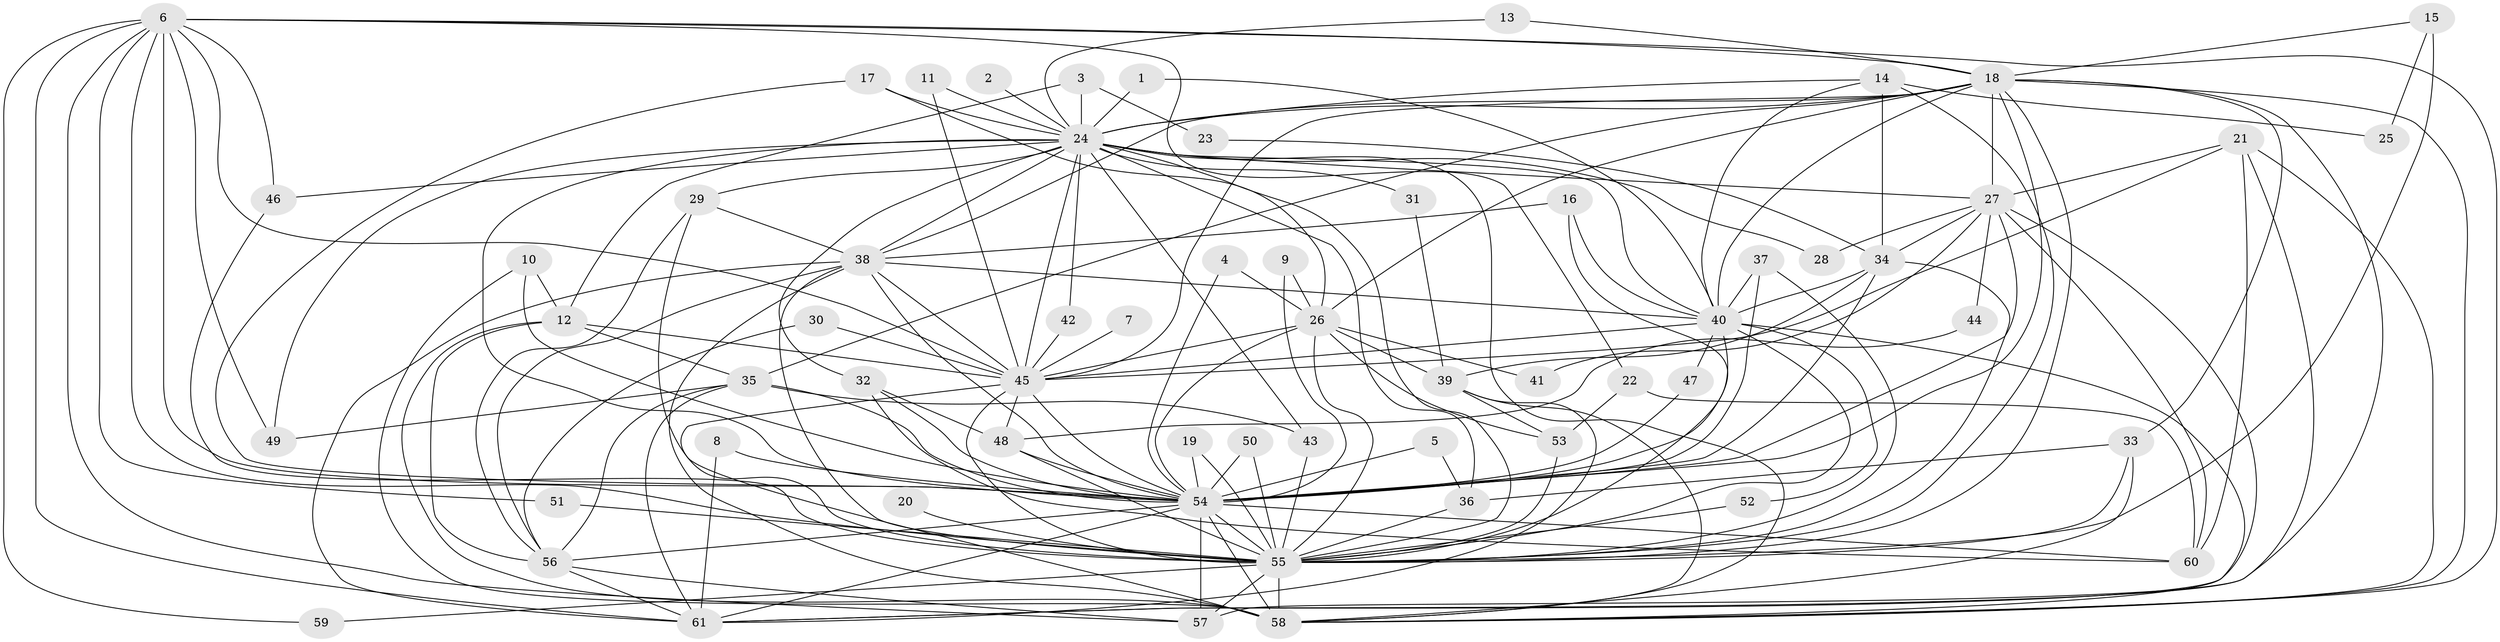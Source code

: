 // original degree distribution, {16: 0.024193548387096774, 19: 0.016129032258064516, 13: 0.008064516129032258, 32: 0.008064516129032258, 20: 0.008064516129032258, 27: 0.008064516129032258, 29: 0.008064516129032258, 3: 0.21774193548387097, 9: 0.016129032258064516, 2: 0.5241935483870968, 5: 0.056451612903225805, 8: 0.008064516129032258, 10: 0.008064516129032258, 6: 0.024193548387096774, 4: 0.056451612903225805, 11: 0.008064516129032258}
// Generated by graph-tools (version 1.1) at 2025/49/03/09/25 03:49:40]
// undirected, 61 vertices, 172 edges
graph export_dot {
graph [start="1"]
  node [color=gray90,style=filled];
  1;
  2;
  3;
  4;
  5;
  6;
  7;
  8;
  9;
  10;
  11;
  12;
  13;
  14;
  15;
  16;
  17;
  18;
  19;
  20;
  21;
  22;
  23;
  24;
  25;
  26;
  27;
  28;
  29;
  30;
  31;
  32;
  33;
  34;
  35;
  36;
  37;
  38;
  39;
  40;
  41;
  42;
  43;
  44;
  45;
  46;
  47;
  48;
  49;
  50;
  51;
  52;
  53;
  54;
  55;
  56;
  57;
  58;
  59;
  60;
  61;
  1 -- 24 [weight=1.0];
  1 -- 40 [weight=1.0];
  2 -- 24 [weight=1.0];
  3 -- 12 [weight=1.0];
  3 -- 23 [weight=1.0];
  3 -- 24 [weight=2.0];
  4 -- 26 [weight=1.0];
  4 -- 54 [weight=1.0];
  5 -- 36 [weight=1.0];
  5 -- 54 [weight=2.0];
  6 -- 18 [weight=1.0];
  6 -- 22 [weight=1.0];
  6 -- 45 [weight=1.0];
  6 -- 46 [weight=1.0];
  6 -- 49 [weight=1.0];
  6 -- 51 [weight=1.0];
  6 -- 54 [weight=1.0];
  6 -- 55 [weight=2.0];
  6 -- 57 [weight=1.0];
  6 -- 58 [weight=1.0];
  6 -- 59 [weight=1.0];
  6 -- 61 [weight=1.0];
  7 -- 45 [weight=1.0];
  8 -- 54 [weight=1.0];
  8 -- 61 [weight=1.0];
  9 -- 26 [weight=1.0];
  9 -- 54 [weight=1.0];
  10 -- 12 [weight=1.0];
  10 -- 54 [weight=1.0];
  10 -- 58 [weight=1.0];
  11 -- 24 [weight=1.0];
  11 -- 45 [weight=1.0];
  12 -- 35 [weight=1.0];
  12 -- 45 [weight=1.0];
  12 -- 56 [weight=1.0];
  12 -- 58 [weight=1.0];
  13 -- 18 [weight=1.0];
  13 -- 24 [weight=1.0];
  14 -- 24 [weight=1.0];
  14 -- 25 [weight=1.0];
  14 -- 34 [weight=1.0];
  14 -- 40 [weight=1.0];
  14 -- 55 [weight=1.0];
  15 -- 18 [weight=1.0];
  15 -- 25 [weight=1.0];
  15 -- 55 [weight=2.0];
  16 -- 38 [weight=1.0];
  16 -- 40 [weight=1.0];
  16 -- 55 [weight=1.0];
  17 -- 24 [weight=1.0];
  17 -- 26 [weight=1.0];
  17 -- 54 [weight=1.0];
  18 -- 24 [weight=1.0];
  18 -- 26 [weight=1.0];
  18 -- 27 [weight=2.0];
  18 -- 33 [weight=1.0];
  18 -- 35 [weight=2.0];
  18 -- 38 [weight=1.0];
  18 -- 40 [weight=1.0];
  18 -- 45 [weight=1.0];
  18 -- 54 [weight=2.0];
  18 -- 55 [weight=2.0];
  18 -- 58 [weight=1.0];
  18 -- 61 [weight=1.0];
  19 -- 54 [weight=1.0];
  19 -- 55 [weight=1.0];
  20 -- 55 [weight=1.0];
  21 -- 27 [weight=1.0];
  21 -- 45 [weight=1.0];
  21 -- 57 [weight=1.0];
  21 -- 58 [weight=1.0];
  21 -- 60 [weight=1.0];
  22 -- 53 [weight=1.0];
  22 -- 60 [weight=1.0];
  23 -- 34 [weight=1.0];
  24 -- 27 [weight=1.0];
  24 -- 28 [weight=1.0];
  24 -- 29 [weight=1.0];
  24 -- 31 [weight=1.0];
  24 -- 32 [weight=1.0];
  24 -- 36 [weight=2.0];
  24 -- 38 [weight=1.0];
  24 -- 40 [weight=1.0];
  24 -- 42 [weight=1.0];
  24 -- 43 [weight=1.0];
  24 -- 45 [weight=1.0];
  24 -- 46 [weight=1.0];
  24 -- 49 [weight=1.0];
  24 -- 54 [weight=2.0];
  24 -- 55 [weight=2.0];
  24 -- 58 [weight=1.0];
  26 -- 39 [weight=1.0];
  26 -- 41 [weight=1.0];
  26 -- 45 [weight=1.0];
  26 -- 53 [weight=1.0];
  26 -- 54 [weight=1.0];
  26 -- 55 [weight=2.0];
  27 -- 28 [weight=1.0];
  27 -- 34 [weight=1.0];
  27 -- 41 [weight=1.0];
  27 -- 44 [weight=1.0];
  27 -- 54 [weight=2.0];
  27 -- 60 [weight=1.0];
  27 -- 61 [weight=1.0];
  29 -- 38 [weight=1.0];
  29 -- 55 [weight=1.0];
  29 -- 56 [weight=1.0];
  30 -- 45 [weight=1.0];
  30 -- 56 [weight=1.0];
  31 -- 39 [weight=1.0];
  32 -- 48 [weight=1.0];
  32 -- 54 [weight=1.0];
  32 -- 60 [weight=1.0];
  33 -- 36 [weight=1.0];
  33 -- 55 [weight=1.0];
  33 -- 58 [weight=1.0];
  34 -- 39 [weight=1.0];
  34 -- 40 [weight=1.0];
  34 -- 54 [weight=2.0];
  34 -- 55 [weight=1.0];
  35 -- 43 [weight=1.0];
  35 -- 49 [weight=1.0];
  35 -- 54 [weight=2.0];
  35 -- 56 [weight=1.0];
  35 -- 61 [weight=1.0];
  36 -- 55 [weight=1.0];
  37 -- 40 [weight=1.0];
  37 -- 54 [weight=1.0];
  37 -- 55 [weight=1.0];
  38 -- 40 [weight=1.0];
  38 -- 45 [weight=1.0];
  38 -- 54 [weight=2.0];
  38 -- 55 [weight=2.0];
  38 -- 56 [weight=1.0];
  38 -- 58 [weight=1.0];
  38 -- 61 [weight=1.0];
  39 -- 53 [weight=1.0];
  39 -- 58 [weight=1.0];
  39 -- 61 [weight=1.0];
  40 -- 45 [weight=1.0];
  40 -- 47 [weight=1.0];
  40 -- 52 [weight=1.0];
  40 -- 54 [weight=2.0];
  40 -- 55 [weight=2.0];
  40 -- 58 [weight=1.0];
  42 -- 45 [weight=1.0];
  43 -- 55 [weight=1.0];
  44 -- 48 [weight=1.0];
  45 -- 48 [weight=1.0];
  45 -- 54 [weight=3.0];
  45 -- 55 [weight=2.0];
  45 -- 58 [weight=1.0];
  46 -- 55 [weight=1.0];
  47 -- 54 [weight=1.0];
  48 -- 54 [weight=1.0];
  48 -- 55 [weight=2.0];
  50 -- 54 [weight=1.0];
  50 -- 55 [weight=1.0];
  51 -- 55 [weight=1.0];
  52 -- 55 [weight=1.0];
  53 -- 55 [weight=1.0];
  54 -- 55 [weight=4.0];
  54 -- 56 [weight=1.0];
  54 -- 57 [weight=1.0];
  54 -- 58 [weight=3.0];
  54 -- 60 [weight=1.0];
  54 -- 61 [weight=1.0];
  55 -- 57 [weight=1.0];
  55 -- 58 [weight=2.0];
  55 -- 59 [weight=1.0];
  56 -- 57 [weight=1.0];
  56 -- 61 [weight=1.0];
}
